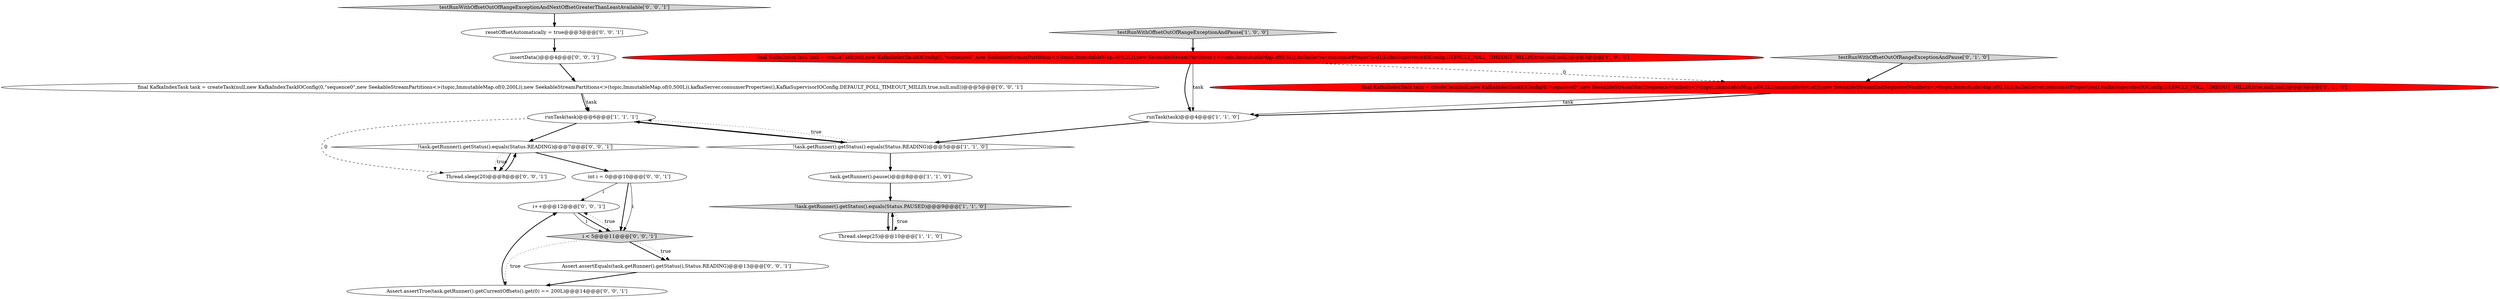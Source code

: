 digraph {
7 [style = filled, label = "runTask(task)@@@6@@@['1', '1', '1']", fillcolor = white, shape = ellipse image = "AAA0AAABBB1BBB"];
10 [style = filled, label = "!task.getRunner().getStatus().equals(Status.READING)@@@7@@@['0', '0', '1']", fillcolor = white, shape = diamond image = "AAA0AAABBB3BBB"];
3 [style = filled, label = "!task.getRunner().getStatus().equals(Status.READING)@@@5@@@['1', '1', '0']", fillcolor = white, shape = diamond image = "AAA0AAABBB1BBB"];
2 [style = filled, label = "final KafkaIndexTask task = createTask(null,new KafkaIndexTaskIOConfig(0,\"sequence0\",new SeekableStreamPartitions<>(topic,ImmutableMap.of(0,2L)),new SeekableStreamPartitions<>(topic,ImmutableMap.of(0,5L)),kafkaServer.consumerProperties(),KafkaSupervisorIOConfig.DEFAULT_POLL_TIMEOUT_MILLIS,true,null,null))@@@3@@@['1', '0', '0']", fillcolor = red, shape = ellipse image = "AAA1AAABBB1BBB"];
13 [style = filled, label = "Assert.assertTrue(task.getRunner().getCurrentOffsets().get(0) == 200L)@@@14@@@['0', '0', '1']", fillcolor = white, shape = ellipse image = "AAA0AAABBB3BBB"];
16 [style = filled, label = "resetOffsetAutomatically = true@@@3@@@['0', '0', '1']", fillcolor = white, shape = ellipse image = "AAA0AAABBB3BBB"];
4 [style = filled, label = "Thread.sleep(25)@@@10@@@['1', '1', '0']", fillcolor = white, shape = ellipse image = "AAA0AAABBB1BBB"];
11 [style = filled, label = "Thread.sleep(20)@@@8@@@['0', '0', '1']", fillcolor = white, shape = ellipse image = "AAA0AAABBB3BBB"];
17 [style = filled, label = "i++@@@12@@@['0', '0', '1']", fillcolor = white, shape = ellipse image = "AAA0AAABBB3BBB"];
5 [style = filled, label = "testRunWithOffsetOutOfRangeExceptionAndPause['1', '0', '0']", fillcolor = lightgray, shape = diamond image = "AAA0AAABBB1BBB"];
1 [style = filled, label = "task.getRunner().pause()@@@8@@@['1', '1', '0']", fillcolor = white, shape = ellipse image = "AAA0AAABBB1BBB"];
0 [style = filled, label = "!task.getRunner().getStatus().equals(Status.PAUSED)@@@9@@@['1', '1', '0']", fillcolor = lightgray, shape = diamond image = "AAA0AAABBB1BBB"];
20 [style = filled, label = "i < 5@@@11@@@['0', '0', '1']", fillcolor = lightgray, shape = diamond image = "AAA0AAABBB3BBB"];
18 [style = filled, label = "Assert.assertEquals(task.getRunner().getStatus(),Status.READING)@@@13@@@['0', '0', '1']", fillcolor = white, shape = ellipse image = "AAA0AAABBB3BBB"];
9 [style = filled, label = "final KafkaIndexTask task = createTask(null,new KafkaIndexTaskIOConfig(0,\"sequence0\",new SeekableStreamStartSequenceNumbers<>(topic,ImmutableMap.of(0,2L),ImmutableSet.of()),new SeekableStreamEndSequenceNumbers<>(topic,ImmutableMap.of(0,5L)),kafkaServer.consumerProperties(),KafkaSupervisorIOConfig.DEFAULT_POLL_TIMEOUT_MILLIS,true,null,null))@@@3@@@['0', '1', '0']", fillcolor = red, shape = ellipse image = "AAA1AAABBB2BBB"];
15 [style = filled, label = "final KafkaIndexTask task = createTask(null,new KafkaIndexTaskIOConfig(0,\"sequence0\",new SeekableStreamPartitions<>(topic,ImmutableMap.of(0,200L)),new SeekableStreamPartitions<>(topic,ImmutableMap.of(0,500L)),kafkaServer.consumerProperties(),KafkaSupervisorIOConfig.DEFAULT_POLL_TIMEOUT_MILLIS,true,null,null))@@@5@@@['0', '0', '1']", fillcolor = white, shape = ellipse image = "AAA0AAABBB3BBB"];
12 [style = filled, label = "insertData()@@@4@@@['0', '0', '1']", fillcolor = white, shape = ellipse image = "AAA0AAABBB3BBB"];
8 [style = filled, label = "testRunWithOffsetOutOfRangeExceptionAndPause['0', '1', '0']", fillcolor = lightgray, shape = diamond image = "AAA0AAABBB2BBB"];
6 [style = filled, label = "runTask(task)@@@4@@@['1', '1', '0']", fillcolor = white, shape = ellipse image = "AAA0AAABBB1BBB"];
19 [style = filled, label = "int i = 0@@@10@@@['0', '0', '1']", fillcolor = white, shape = ellipse image = "AAA0AAABBB3BBB"];
14 [style = filled, label = "testRunWithOffsetOutOfRangeExceptionAndNextOffsetGreaterThanLeastAvailable['0', '0', '1']", fillcolor = lightgray, shape = diamond image = "AAA0AAABBB3BBB"];
14->16 [style = bold, label=""];
6->3 [style = bold, label=""];
3->7 [style = dotted, label="true"];
15->7 [style = bold, label=""];
3->1 [style = bold, label=""];
9->6 [style = solid, label="task"];
7->10 [style = bold, label=""];
2->6 [style = bold, label=""];
20->17 [style = dotted, label="true"];
2->6 [style = solid, label="task"];
10->19 [style = bold, label=""];
19->20 [style = bold, label=""];
19->17 [style = solid, label="i"];
0->4 [style = dotted, label="true"];
12->15 [style = bold, label=""];
7->11 [style = dashed, label="0"];
1->0 [style = bold, label=""];
7->3 [style = bold, label=""];
17->20 [style = solid, label="i"];
9->6 [style = bold, label=""];
4->0 [style = bold, label=""];
20->18 [style = bold, label=""];
19->20 [style = solid, label="i"];
13->17 [style = bold, label=""];
5->2 [style = bold, label=""];
3->7 [style = bold, label=""];
15->7 [style = solid, label="task"];
0->4 [style = bold, label=""];
11->10 [style = bold, label=""];
10->11 [style = dotted, label="true"];
2->9 [style = dashed, label="0"];
8->9 [style = bold, label=""];
18->13 [style = bold, label=""];
20->18 [style = dotted, label="true"];
20->13 [style = dotted, label="true"];
16->12 [style = bold, label=""];
17->20 [style = bold, label=""];
10->11 [style = bold, label=""];
}
